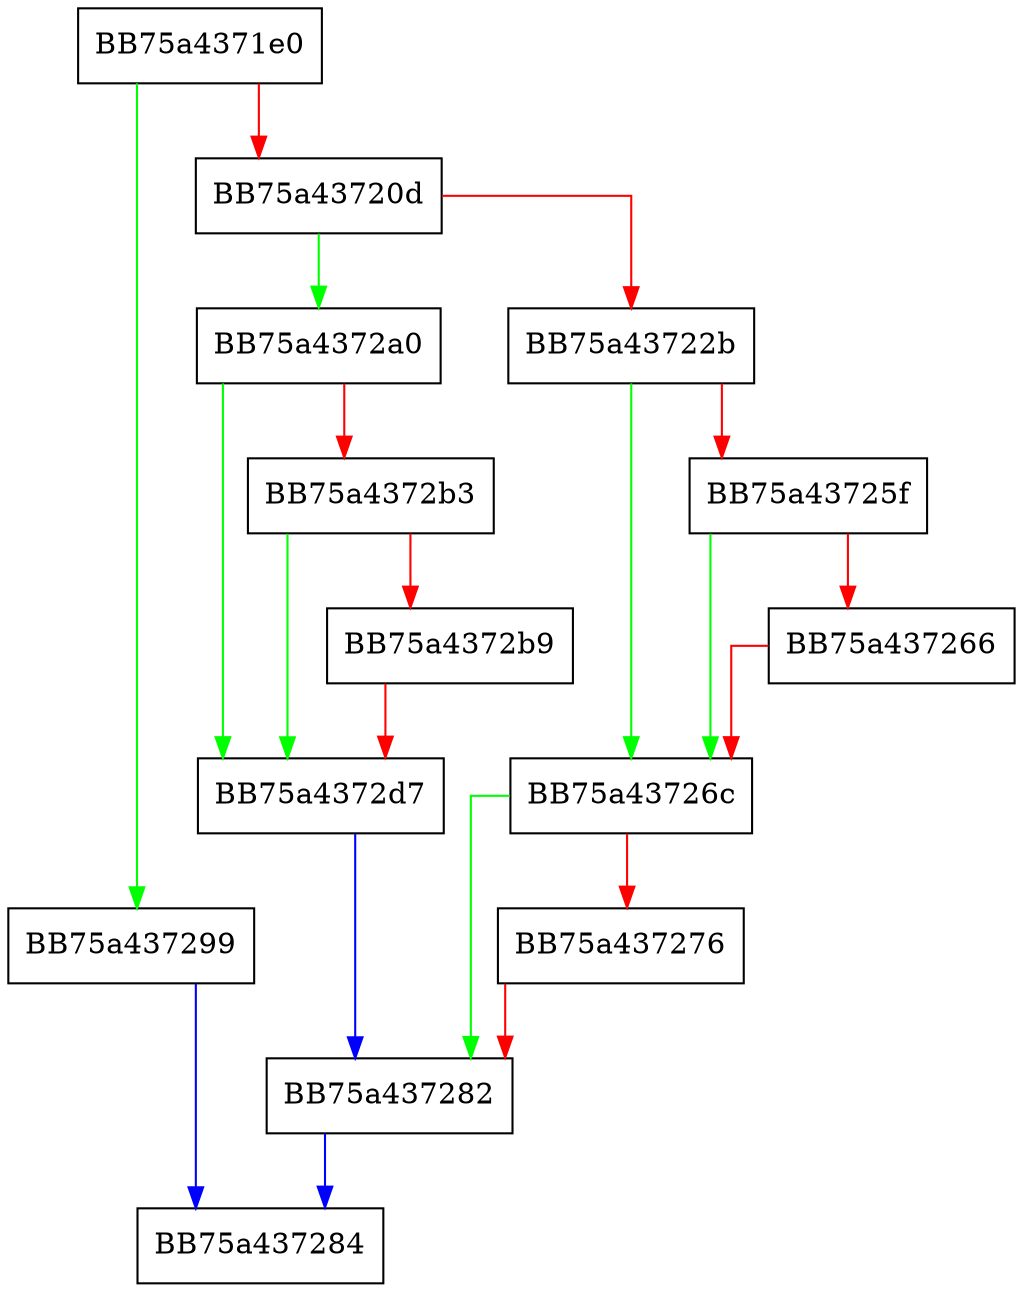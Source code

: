 digraph CheckCachedHive {
  node [shape="box"];
  graph [splines=ortho];
  BB75a4371e0 -> BB75a437299 [color="green"];
  BB75a4371e0 -> BB75a43720d [color="red"];
  BB75a43720d -> BB75a4372a0 [color="green"];
  BB75a43720d -> BB75a43722b [color="red"];
  BB75a43722b -> BB75a43726c [color="green"];
  BB75a43722b -> BB75a43725f [color="red"];
  BB75a43725f -> BB75a43726c [color="green"];
  BB75a43725f -> BB75a437266 [color="red"];
  BB75a437266 -> BB75a43726c [color="red"];
  BB75a43726c -> BB75a437282 [color="green"];
  BB75a43726c -> BB75a437276 [color="red"];
  BB75a437276 -> BB75a437282 [color="red"];
  BB75a437282 -> BB75a437284 [color="blue"];
  BB75a437299 -> BB75a437284 [color="blue"];
  BB75a4372a0 -> BB75a4372d7 [color="green"];
  BB75a4372a0 -> BB75a4372b3 [color="red"];
  BB75a4372b3 -> BB75a4372d7 [color="green"];
  BB75a4372b3 -> BB75a4372b9 [color="red"];
  BB75a4372b9 -> BB75a4372d7 [color="red"];
  BB75a4372d7 -> BB75a437282 [color="blue"];
}